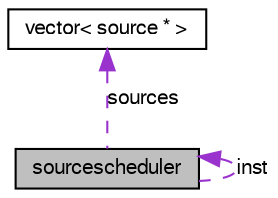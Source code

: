 digraph G
{
  edge [fontname="FreeSans",fontsize="10",labelfontname="FreeSans",labelfontsize="10"];
  node [fontname="FreeSans",fontsize="10",shape=record];
  Node1 [label="sourcescheduler",height=0.2,width=0.4,color="black", fillcolor="grey75", style="filled" fontcolor="black"];
  Node1 -> Node1 [dir=back,color="darkorchid3",fontsize="10",style="dashed",label="inst",fontname="FreeSans"];
  Node2 -> Node1 [dir=back,color="darkorchid3",fontsize="10",style="dashed",label="sources",fontname="FreeSans"];
  Node2 [label="vector\< source * \>",height=0.2,width=0.4,color="black", fillcolor="white", style="filled",URL="$structvector.html"];
}

